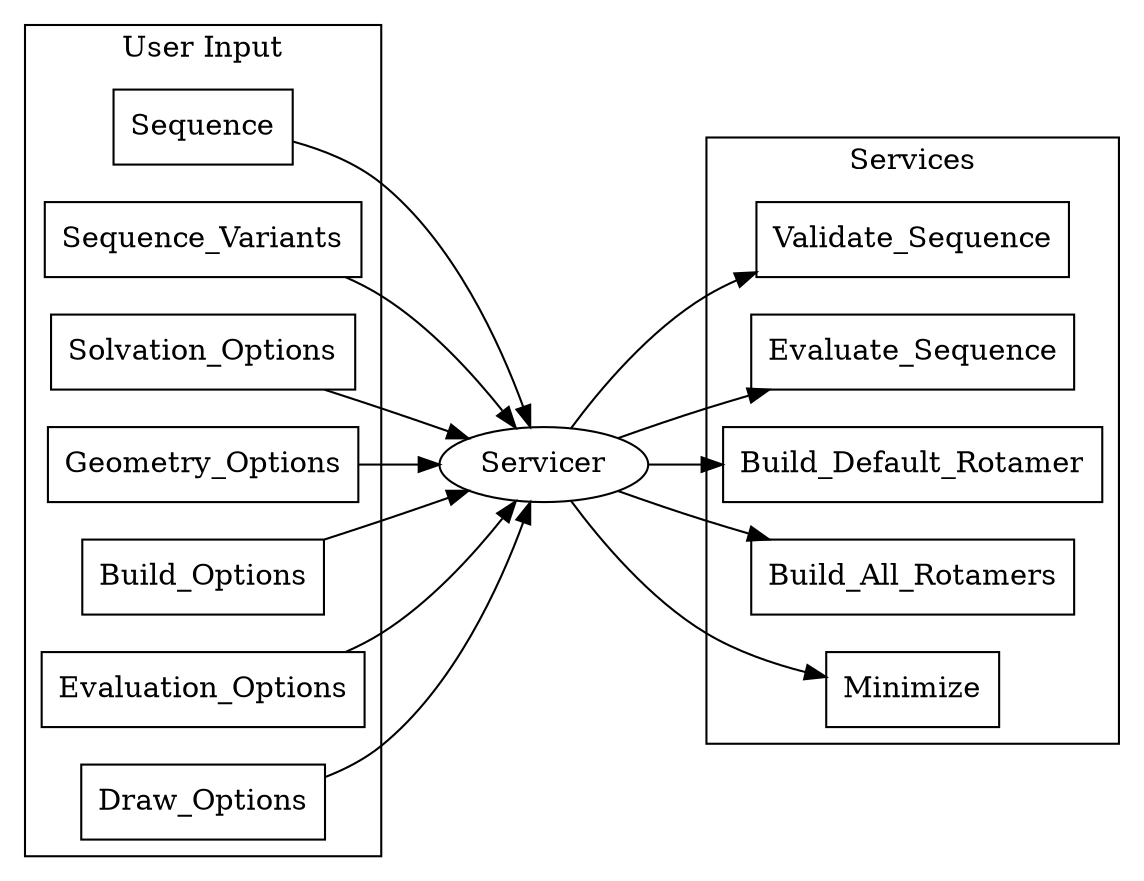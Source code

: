 digraph {
    rankdir=LR;
    node [shape=box];

    subgraph cluster_0 {
        label="User Input";
        edge [style=invis];
        {
            rank=same; 
            Draw_Options ->
            Evaluation_Options -> 
            Build_Options -> 
            Geometry_Options -> 
            Solvation_Options -> 
            Sequence_Variants -> 
            Sequence
            ;
        }
    }
    subgraph cluster_1 {
        label="Services";
        edge [style=invis];
        {
            rank=same; 
            Minimize ->
            Build_All_Rotamers -> 
            Build_Default_Rotamer -> 
            Evaluate_Sequence -> 
            Validate_Sequence 
            ;
        }
    }
    
    Servicer [shape=ellipse];

    Draw_Options -> Servicer [style=solid];
    Evaluation_Options -> Servicer [style=solid];
    Build_Options -> Servicer [style=solid];
    Geometry_Options -> Servicer [style=solid];
    Solvation_Options -> Servicer [style=solid];
    Sequence_Variants -> Servicer [style=solid];
    Sequence -> Servicer [style=solid];

    Servicer -> Evaluate_Sequence [style=solid];
    Servicer -> Build_All_Rotamers [style=solid];
    Servicer -> Build_Default_Rotamer [style=solid];
    Servicer -> Minimize [style=solid];
    Servicer -> Validate_Sequence [style=solid];
}